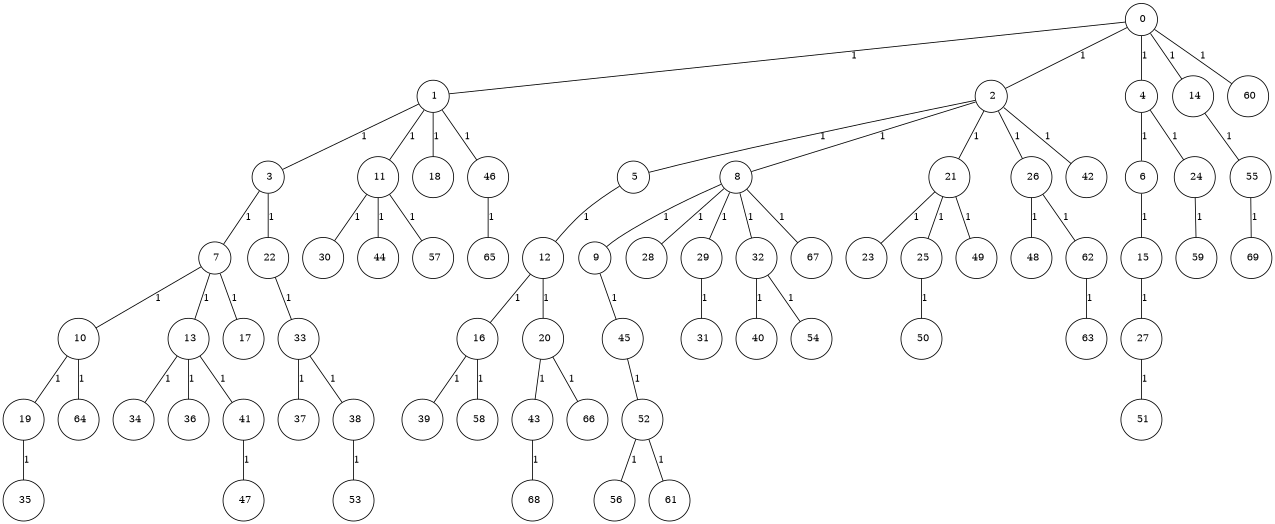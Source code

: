graph G {
size="8.5,11;"
ratio = "expand;"
fixedsize="true;"
overlap="scale;"
node[shape=circle,width=.12,hight=.12,fontsize=12]
edge[fontsize=12]

0[label=" 0" color=black, pos="0.26417188,1.5381753!"];
1[label=" 1" color=black, pos="1.9315181,2.2057142!"];
2[label=" 2" color=black, pos="2.4009854,2.6799038!"];
3[label=" 3" color=black, pos="2.4433389,2.7031862!"];
4[label=" 4" color=black, pos="0.21452399,0.25811167!"];
5[label=" 5" color=black, pos="0.016177476,2.8524112!"];
6[label=" 6" color=black, pos="0.32147754,0.52683019!"];
7[label=" 7" color=black, pos="1.2502103,0.073235658!"];
8[label=" 8" color=black, pos="2.8898127,2.5310328!"];
9[label=" 9" color=black, pos="1.9589569,2.3439594!"];
10[label=" 10" color=black, pos="1.0439153,2.0050762!"];
11[label=" 11" color=black, pos="0.29288556,2.8201462!"];
12[label=" 12" color=black, pos="0.46747087,2.1909835!"];
13[label=" 13" color=black, pos="0.92338076,1.084411!"];
14[label=" 14" color=black, pos="0.71135487,0.092858401!"];
15[label=" 15" color=black, pos="1.8674691,2.4759474!"];
16[label=" 16" color=black, pos="0.77750499,1.5786126!"];
17[label=" 17" color=black, pos="2.7437271,0.09640412!"];
18[label=" 18" color=black, pos="0.94643522,2.2748965!"];
19[label=" 19" color=black, pos="0.80974277,2.7467303!"];
20[label=" 20" color=black, pos="1.1733006,1.760862!"];
21[label=" 21" color=black, pos="2.9811086,0.34153969!"];
22[label=" 22" color=black, pos="2.4565142,0.65402863!"];
23[label=" 23" color=black, pos="0.60049216,1.081265!"];
24[label=" 24" color=black, pos="0.1369561,2.114459!"];
25[label=" 25" color=black, pos="2.5824496,2.6683255!"];
26[label=" 26" color=black, pos="0.31234348,1.7682056!"];
27[label=" 27" color=black, pos="0.038264836,1.3992999!"];
28[label=" 28" color=black, pos="0.45264983,1.3082469!"];
29[label=" 29" color=black, pos="2.0054349,1.1262219!"];
30[label=" 30" color=black, pos="1.0841846,2.7859323!"];
31[label=" 31" color=black, pos="2.9102265,0.062673949!"];
32[label=" 32" color=black, pos="1.527075,1.9278658!"];
33[label=" 33" color=black, pos="0.38799613,0.63840943!"];
34[label=" 34" color=black, pos="2.5394134,0.82242586!"];
35[label=" 35" color=black, pos="2.921551,2.7892437!"];
36[label=" 36" color=black, pos="2.3818877,0.80795926!"];
37[label=" 37" color=black, pos="1.7472771,0.84927161!"];
38[label=" 38" color=black, pos="1.7144317,0.51613857!"];
39[label=" 39" color=black, pos="1.5024013,2.6718408!"];
40[label=" 40" color=black, pos="1.7559455,1.1390008!"];
41[label=" 41" color=black, pos="1.1958979,2.8442812!"];
42[label=" 42" color=black, pos="0.18402529,2.3129895!"];
43[label=" 43" color=black, pos="0.88843285,1.4797771!"];
44[label=" 44" color=black, pos="0.19972384,1.657643!"];
45[label=" 45" color=black, pos="1.2219175,0.77846273!"];
46[label=" 46" color=black, pos="1.1421186,1.5610074!"];
47[label=" 47" color=black, pos="0.87341382,1.6739961!"];
48[label=" 48" color=black, pos="0.83255466,0.77330095!"];
49[label=" 49" color=black, pos="2.5904071,1.7637638!"];
50[label=" 50" color=black, pos="0.28428928,1.8800087!"];
51[label=" 51" color=black, pos="2.1789866,1.4430426!"];
52[label=" 52" color=black, pos="2.6475222,2.3257114!"];
53[label=" 53" color=black, pos="1.6076003,0.80578898!"];
54[label=" 54" color=black, pos="0.39877548,1.3942388!"];
55[label=" 55" color=black, pos="0.59964445,0.90154862!"];
56[label=" 56" color=black, pos="2.8812317,1.4606517!"];
57[label=" 57" color=black, pos="0.29243175,0.24607121!"];
58[label=" 58" color=black, pos="1.3011689,2.7494432!"];
59[label=" 59" color=black, pos="2.4858658,1.858866!"];
60[label=" 60" color=black, pos="1.2931715,1.0028278!"];
61[label=" 61" color=black, pos="2.2887516,0.65049072!"];
62[label=" 62" color=black, pos="2.1754131,1.9597164!"];
63[label=" 63" color=black, pos="1.1129643,2.2072567!"];
64[label=" 64" color=black, pos="0.53611457,1.4658348!"];
65[label=" 65" color=black, pos="1.8923238,2.4052673!"];
66[label=" 66" color=black, pos="1.8379859,1.6736482!"];
67[label=" 67" color=black, pos="2.3471963,1.4572397!"];
68[label=" 68" color=black, pos="1.7170916,2.5411396!"];
69[label=" 69" color=black, pos="0.26868423,2.6933703!"];
0--1[label="1"]
0--2[label="1"]
0--4[label="1"]
0--14[label="1"]
0--60[label="1"]
1--3[label="1"]
1--11[label="1"]
1--18[label="1"]
1--46[label="1"]
2--5[label="1"]
2--8[label="1"]
2--21[label="1"]
2--26[label="1"]
2--42[label="1"]
3--7[label="1"]
3--22[label="1"]
4--6[label="1"]
4--24[label="1"]
5--12[label="1"]
6--15[label="1"]
7--10[label="1"]
7--13[label="1"]
7--17[label="1"]
8--9[label="1"]
8--28[label="1"]
8--29[label="1"]
8--32[label="1"]
8--67[label="1"]
9--45[label="1"]
10--19[label="1"]
10--64[label="1"]
11--30[label="1"]
11--44[label="1"]
11--57[label="1"]
12--16[label="1"]
12--20[label="1"]
13--34[label="1"]
13--36[label="1"]
13--41[label="1"]
14--55[label="1"]
15--27[label="1"]
16--39[label="1"]
16--58[label="1"]
19--35[label="1"]
20--43[label="1"]
20--66[label="1"]
21--23[label="1"]
21--25[label="1"]
21--49[label="1"]
22--33[label="1"]
24--59[label="1"]
25--50[label="1"]
26--48[label="1"]
26--62[label="1"]
27--51[label="1"]
29--31[label="1"]
32--40[label="1"]
32--54[label="1"]
33--37[label="1"]
33--38[label="1"]
38--53[label="1"]
41--47[label="1"]
43--68[label="1"]
45--52[label="1"]
46--65[label="1"]
52--56[label="1"]
52--61[label="1"]
55--69[label="1"]
62--63[label="1"]

}
